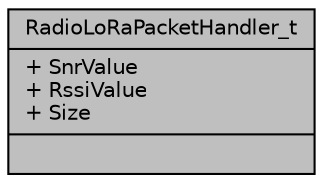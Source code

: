 digraph "RadioLoRaPacketHandler_t"
{
  edge [fontname="Helvetica",fontsize="10",labelfontname="Helvetica",labelfontsize="10"];
  node [fontname="Helvetica",fontsize="10",shape=record];
  Node1 [label="{RadioLoRaPacketHandler_t\n|+ SnrValue\l+ RssiValue\l+ Size\l|}",height=0.2,width=0.4,color="black", fillcolor="grey75", style="filled", fontcolor="black"];
}
